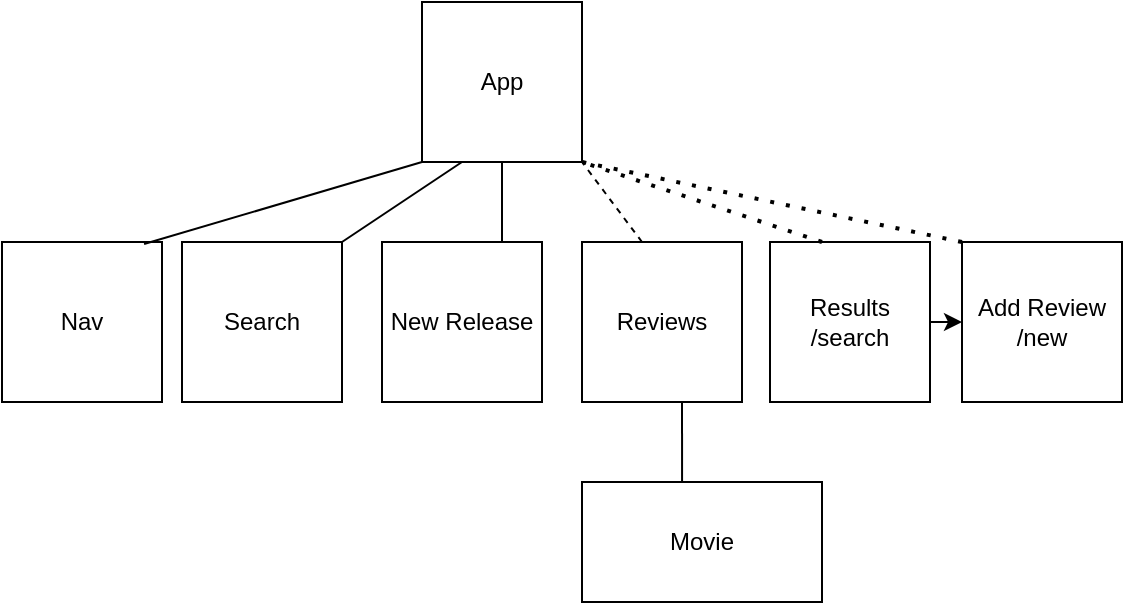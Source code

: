 <mxfile version="13.7.9" type="github">
  <diagram id="BAAm1QCRSwBkerAYJ1yy" name="Page-1">
    <mxGraphModel dx="595" dy="767" grid="1" gridSize="10" guides="1" tooltips="1" connect="1" arrows="1" fold="1" page="1" pageScale="1" pageWidth="827" pageHeight="1169" math="0" shadow="0">
      <root>
        <mxCell id="0" />
        <mxCell id="1" parent="0" />
        <mxCell id="uSq6Xpbwdlno4QrL2Blf-1" value="App" style="whiteSpace=wrap;html=1;aspect=fixed;" vertex="1" parent="1">
          <mxGeometry x="240" y="120" width="80" height="80" as="geometry" />
        </mxCell>
        <mxCell id="uSq6Xpbwdlno4QrL2Blf-2" value="Nav" style="whiteSpace=wrap;html=1;aspect=fixed;" vertex="1" parent="1">
          <mxGeometry x="30" y="240" width="80" height="80" as="geometry" />
        </mxCell>
        <mxCell id="uSq6Xpbwdlno4QrL2Blf-3" value="Results&lt;br&gt;/search" style="whiteSpace=wrap;html=1;aspect=fixed;" vertex="1" parent="1">
          <mxGeometry x="414" y="240" width="80" height="80" as="geometry" />
        </mxCell>
        <mxCell id="uSq6Xpbwdlno4QrL2Blf-4" value="Search" style="whiteSpace=wrap;html=1;aspect=fixed;" vertex="1" parent="1">
          <mxGeometry x="120" y="240" width="80" height="80" as="geometry" />
        </mxCell>
        <mxCell id="uSq6Xpbwdlno4QrL2Blf-5" value="New Release&lt;br&gt;" style="whiteSpace=wrap;html=1;aspect=fixed;" vertex="1" parent="1">
          <mxGeometry x="220" y="240" width="80" height="80" as="geometry" />
        </mxCell>
        <mxCell id="uSq6Xpbwdlno4QrL2Blf-6" value="Reviews" style="whiteSpace=wrap;html=1;aspect=fixed;" vertex="1" parent="1">
          <mxGeometry x="320" y="240" width="80" height="80" as="geometry" />
        </mxCell>
        <mxCell id="uSq6Xpbwdlno4QrL2Blf-7" value="Movie" style="rounded=0;whiteSpace=wrap;html=1;" vertex="1" parent="1">
          <mxGeometry x="320" y="360" width="120" height="60" as="geometry" />
        </mxCell>
        <mxCell id="uSq6Xpbwdlno4QrL2Blf-17" value="Add Review&lt;br&gt;/new" style="whiteSpace=wrap;html=1;aspect=fixed;" vertex="1" parent="1">
          <mxGeometry x="510" y="240" width="80" height="80" as="geometry" />
        </mxCell>
        <mxCell id="uSq6Xpbwdlno4QrL2Blf-18" value="" style="endArrow=none;html=1;exitX=0.888;exitY=0.013;exitDx=0;exitDy=0;exitPerimeter=0;" edge="1" parent="1" source="uSq6Xpbwdlno4QrL2Blf-2">
          <mxGeometry width="50" height="50" relative="1" as="geometry">
            <mxPoint x="190" y="250" as="sourcePoint" />
            <mxPoint x="240" y="200" as="targetPoint" />
          </mxGeometry>
        </mxCell>
        <mxCell id="uSq6Xpbwdlno4QrL2Blf-19" value="" style="endArrow=none;html=1;exitX=1;exitY=0;exitDx=0;exitDy=0;" edge="1" parent="1" source="uSq6Xpbwdlno4QrL2Blf-4">
          <mxGeometry width="50" height="50" relative="1" as="geometry">
            <mxPoint x="210" y="250" as="sourcePoint" />
            <mxPoint x="260" y="200" as="targetPoint" />
          </mxGeometry>
        </mxCell>
        <mxCell id="uSq6Xpbwdlno4QrL2Blf-20" value="" style="endArrow=none;html=1;exitX=0.75;exitY=0;exitDx=0;exitDy=0;" edge="1" parent="1" source="uSq6Xpbwdlno4QrL2Blf-5">
          <mxGeometry width="50" height="50" relative="1" as="geometry">
            <mxPoint x="230" y="250" as="sourcePoint" />
            <mxPoint x="280" y="200" as="targetPoint" />
          </mxGeometry>
        </mxCell>
        <mxCell id="uSq6Xpbwdlno4QrL2Blf-21" value="" style="endArrow=none;dashed=1;html=1;entryX=1;entryY=1;entryDx=0;entryDy=0;" edge="1" parent="1" target="uSq6Xpbwdlno4QrL2Blf-1">
          <mxGeometry width="50" height="50" relative="1" as="geometry">
            <mxPoint x="350" y="240" as="sourcePoint" />
            <mxPoint x="400" y="190" as="targetPoint" />
          </mxGeometry>
        </mxCell>
        <mxCell id="uSq6Xpbwdlno4QrL2Blf-22" value="" style="endArrow=none;dashed=1;html=1;dashPattern=1 3;strokeWidth=2;entryX=1;entryY=1;entryDx=0;entryDy=0;" edge="1" parent="1" target="uSq6Xpbwdlno4QrL2Blf-1">
          <mxGeometry width="50" height="50" relative="1" as="geometry">
            <mxPoint x="440" y="240" as="sourcePoint" />
            <mxPoint x="490" y="190" as="targetPoint" />
          </mxGeometry>
        </mxCell>
        <mxCell id="uSq6Xpbwdlno4QrL2Blf-23" value="" style="endArrow=none;dashed=1;html=1;dashPattern=1 3;strokeWidth=2;entryX=1;entryY=1;entryDx=0;entryDy=0;" edge="1" parent="1" target="uSq6Xpbwdlno4QrL2Blf-1">
          <mxGeometry width="50" height="50" relative="1" as="geometry">
            <mxPoint x="510" y="240" as="sourcePoint" />
            <mxPoint x="560" y="190" as="targetPoint" />
          </mxGeometry>
        </mxCell>
        <mxCell id="uSq6Xpbwdlno4QrL2Blf-24" value="" style="endArrow=classic;html=1;exitX=1;exitY=0.5;exitDx=0;exitDy=0;entryX=0;entryY=0.5;entryDx=0;entryDy=0;" edge="1" parent="1" source="uSq6Xpbwdlno4QrL2Blf-3" target="uSq6Xpbwdlno4QrL2Blf-17">
          <mxGeometry width="50" height="50" relative="1" as="geometry">
            <mxPoint x="460" y="320" as="sourcePoint" />
            <mxPoint x="510" y="270" as="targetPoint" />
          </mxGeometry>
        </mxCell>
        <mxCell id="uSq6Xpbwdlno4QrL2Blf-25" value="" style="endArrow=none;html=1;exitX=0.417;exitY=0;exitDx=0;exitDy=0;exitPerimeter=0;" edge="1" parent="1" source="uSq6Xpbwdlno4QrL2Blf-7">
          <mxGeometry width="50" height="50" relative="1" as="geometry">
            <mxPoint x="320" y="370" as="sourcePoint" />
            <mxPoint x="370" y="320" as="targetPoint" />
          </mxGeometry>
        </mxCell>
      </root>
    </mxGraphModel>
  </diagram>
</mxfile>
